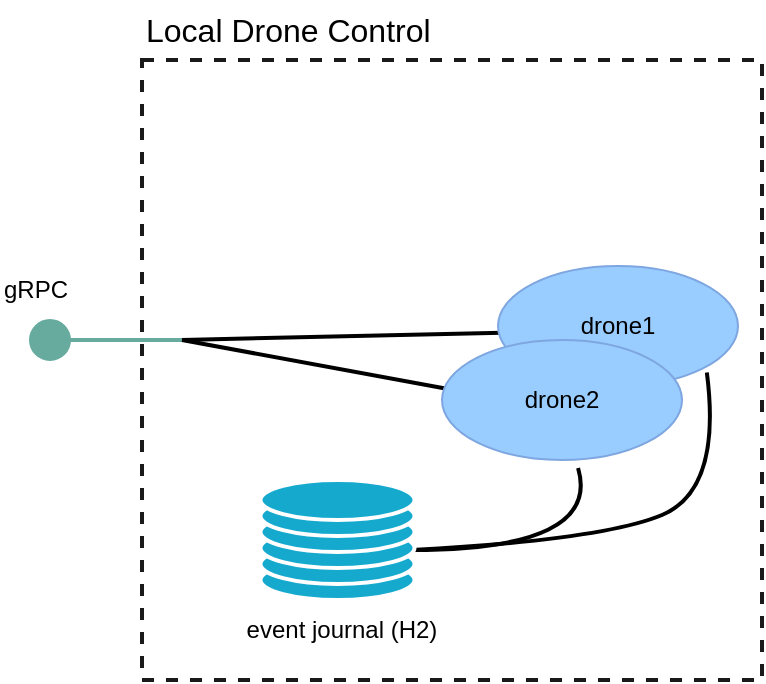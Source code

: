 <mxfile version="21.7.2" type="device">
  <diagram name="Page-1" id="AsP60JgBl1jaJY_T1ypP">
    <mxGraphModel dx="1194" dy="509" grid="1" gridSize="10" guides="1" tooltips="1" connect="1" arrows="1" fold="1" page="1" pageScale="1" pageWidth="827" pageHeight="1169" math="0" shadow="0">
      <root>
        <mxCell id="0" />
        <mxCell id="1" parent="0" />
        <mxCell id="Z3GVn9q660Q-xpyVM-ZC-12" value="" style="whiteSpace=wrap;html=1;aspect=fixed;fillColor=#FFFFFF;strokeColor=#1A1A1A;dashed=1;strokeWidth=2;" parent="1" vertex="1">
          <mxGeometry x="450" y="110" width="310" height="310" as="geometry" />
        </mxCell>
        <mxCell id="S4ye47c-eQ2FClUaUVk9-22" value="" style="endArrow=none;html=1;exitX=0.567;exitY=0.983;exitDx=0;exitDy=0;exitPerimeter=0;entryX=1;entryY=0.5;entryDx=0;entryDy=0;entryPerimeter=0;strokeWidth=2;endFill=0;jumpStyle=none;strokeColor=default;curved=1;" parent="1" edge="1">
          <mxGeometry width="50" height="50" relative="1" as="geometry">
            <mxPoint x="668.04" y="313.98" as="sourcePoint" />
            <mxPoint x="585" y="355" as="targetPoint" />
            <Array as="points">
              <mxPoint x="680" y="355" />
            </Array>
          </mxGeometry>
        </mxCell>
        <mxCell id="S4ye47c-eQ2FClUaUVk9-23" value="" style="endArrow=none;html=1;exitX=1;exitY=1;exitDx=0;exitDy=0;strokeWidth=2;endFill=0;curved=1;entryX=1;entryY=0.5;entryDx=0;entryDy=0;entryPerimeter=0;" parent="1" edge="1">
          <mxGeometry width="50" height="50" relative="1" as="geometry">
            <mxPoint x="732.426" y="266.213" as="sourcePoint" />
            <mxPoint x="585" y="355" as="targetPoint" />
            <Array as="points">
              <mxPoint x="740" y="325" />
              <mxPoint x="680" y="350" />
            </Array>
          </mxGeometry>
        </mxCell>
        <mxCell id="S4ye47c-eQ2FClUaUVk9-39" value="Local Drone Control" style="text;html=1;strokeColor=none;fillColor=none;align=left;verticalAlign=middle;whiteSpace=wrap;rounded=0;fontSize=16;" parent="1" vertex="1">
          <mxGeometry x="450" y="80" width="200" height="30" as="geometry" />
        </mxCell>
        <mxCell id="hJmBEfNaNkhOMWLSrZkB-1" value="" style="endArrow=none;html=1;rounded=0;strokeWidth=2;endFill=0;startArrow=none;startFill=0;strokeColor=#67AB9F;" parent="1" edge="1">
          <mxGeometry width="50" height="50" relative="1" as="geometry">
            <mxPoint x="410" y="250" as="sourcePoint" />
            <mxPoint x="470" y="250" as="targetPoint" />
          </mxGeometry>
        </mxCell>
        <mxCell id="hJmBEfNaNkhOMWLSrZkB-3" value="" style="endArrow=none;html=1;rounded=0;strokeWidth=2;" parent="1" edge="1">
          <mxGeometry width="50" height="50" relative="1" as="geometry">
            <mxPoint x="470" y="250" as="sourcePoint" />
            <mxPoint x="630.062" y="246.362" as="targetPoint" />
          </mxGeometry>
        </mxCell>
        <mxCell id="hJmBEfNaNkhOMWLSrZkB-4" value="" style="endArrow=none;html=1;rounded=0;strokeWidth=2;" parent="1" edge="1">
          <mxGeometry width="50" height="50" relative="1" as="geometry">
            <mxPoint x="470" y="250" as="sourcePoint" />
            <mxPoint x="603.699" y="274.629" as="targetPoint" />
          </mxGeometry>
        </mxCell>
        <mxCell id="hJmBEfNaNkhOMWLSrZkB-7" value="gRPC" style="text;html=1;strokeColor=none;fillColor=none;align=left;verticalAlign=middle;whiteSpace=wrap;rounded=0;fontSize=12;" parent="1" vertex="1">
          <mxGeometry x="379" y="210" width="50" height="30" as="geometry" />
        </mxCell>
        <mxCell id="9ljtL4uPzqKEoFyuyvBv-35" value="drone1" style="ellipse;whiteSpace=wrap;html=1;fillColor=#99CCFF;strokeColor=#7EA6E0;fontColor=#000000;" vertex="1" parent="1">
          <mxGeometry x="628" y="213" width="120" height="60" as="geometry" />
        </mxCell>
        <mxCell id="9ljtL4uPzqKEoFyuyvBv-36" value="drone2" style="ellipse;whiteSpace=wrap;html=1;fillColor=#99CCFF;strokeColor=#7EA6E0;fontColor=#000000;" vertex="1" parent="1">
          <mxGeometry x="600" y="250" width="120" height="60" as="geometry" />
        </mxCell>
        <mxCell id="9ljtL4uPzqKEoFyuyvBv-37" value="" style="ellipse;whiteSpace=wrap;html=1;aspect=fixed;strokeColor=#67AB9F;fillColor=#67AB9F;" vertex="1" parent="1">
          <mxGeometry x="394" y="240" width="20" height="20" as="geometry" />
        </mxCell>
        <mxCell id="9ljtL4uPzqKEoFyuyvBv-39" value="" style="group" vertex="1" connectable="0" parent="1">
          <mxGeometry x="509.25" y="320" width="77" height="60" as="geometry" />
        </mxCell>
        <mxCell id="9ljtL4uPzqKEoFyuyvBv-40" value="" style="ellipse;whiteSpace=wrap;html=1;fillColor=#15a9ce;strokeColor=#FFFFFF;strokeWidth=2;" vertex="1" parent="9ljtL4uPzqKEoFyuyvBv-39">
          <mxGeometry y="40" width="77" height="20" as="geometry" />
        </mxCell>
        <mxCell id="9ljtL4uPzqKEoFyuyvBv-41" value="" style="ellipse;whiteSpace=wrap;html=1;fillColor=#15a9ce;strokeColor=#FFFFFF;strokeWidth=2;" vertex="1" parent="9ljtL4uPzqKEoFyuyvBv-39">
          <mxGeometry y="32" width="77" height="20" as="geometry" />
        </mxCell>
        <mxCell id="9ljtL4uPzqKEoFyuyvBv-42" value="" style="ellipse;whiteSpace=wrap;html=1;fillColor=#15a9ce;strokeColor=#FFFFFF;strokeWidth=2;" vertex="1" parent="9ljtL4uPzqKEoFyuyvBv-39">
          <mxGeometry y="24" width="77" height="20" as="geometry" />
        </mxCell>
        <mxCell id="9ljtL4uPzqKEoFyuyvBv-43" value="" style="ellipse;whiteSpace=wrap;html=1;fillColor=#15a9ce;strokeColor=#FFFFFF;strokeWidth=2;" vertex="1" parent="9ljtL4uPzqKEoFyuyvBv-39">
          <mxGeometry y="16" width="77" height="20" as="geometry" />
        </mxCell>
        <mxCell id="9ljtL4uPzqKEoFyuyvBv-44" value="" style="ellipse;whiteSpace=wrap;html=1;fillColor=#15a9ce;strokeColor=#FFFFFF;strokeWidth=2;" vertex="1" parent="9ljtL4uPzqKEoFyuyvBv-39">
          <mxGeometry y="8" width="77" height="20" as="geometry" />
        </mxCell>
        <mxCell id="9ljtL4uPzqKEoFyuyvBv-45" value="" style="ellipse;whiteSpace=wrap;html=1;fillColor=#15a9ce;strokeColor=#FFFFFF;strokeWidth=2;" vertex="1" parent="9ljtL4uPzqKEoFyuyvBv-39">
          <mxGeometry width="77" height="20" as="geometry" />
        </mxCell>
        <mxCell id="9ljtL4uPzqKEoFyuyvBv-46" value="event journal (H2)" style="text;html=1;strokeColor=none;fillColor=none;align=center;verticalAlign=middle;whiteSpace=wrap;rounded=0;" vertex="1" parent="1">
          <mxGeometry x="500" y="380" width="100" height="30" as="geometry" />
        </mxCell>
      </root>
    </mxGraphModel>
  </diagram>
</mxfile>
